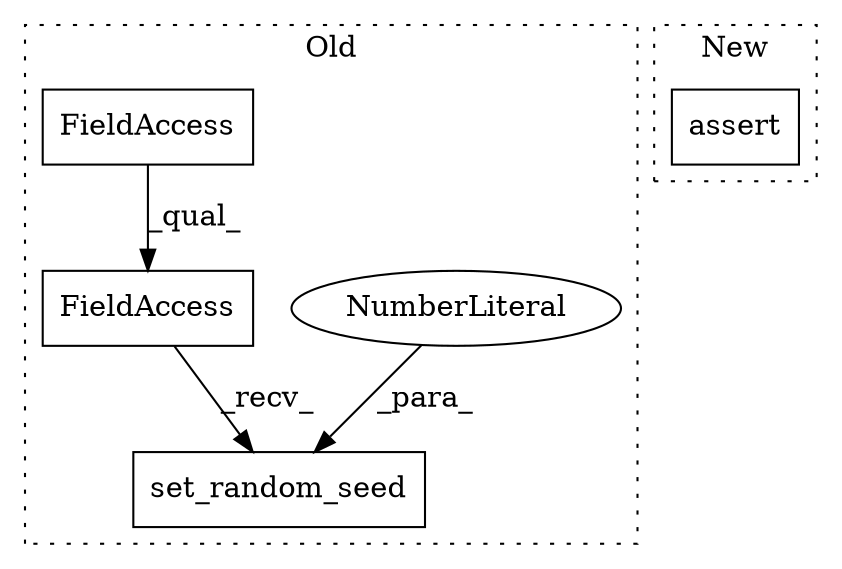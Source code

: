 digraph G {
subgraph cluster0 {
1 [label="set_random_seed" a="32" s="6982,6999" l="16,1" shape="box"];
3 [label="NumberLiteral" a="34" s="6998" l="1" shape="ellipse"];
4 [label="FieldAccess" a="22" s="6961" l="20" shape="box"];
5 [label="FieldAccess" a="22" s="6961" l="17" shape="box"];
label = "Old";
style="dotted";
}
subgraph cluster1 {
2 [label="assert" a="32" s="8090,8149" l="11,1" shape="box"];
label = "New";
style="dotted";
}
3 -> 1 [label="_para_"];
4 -> 1 [label="_recv_"];
5 -> 4 [label="_qual_"];
}